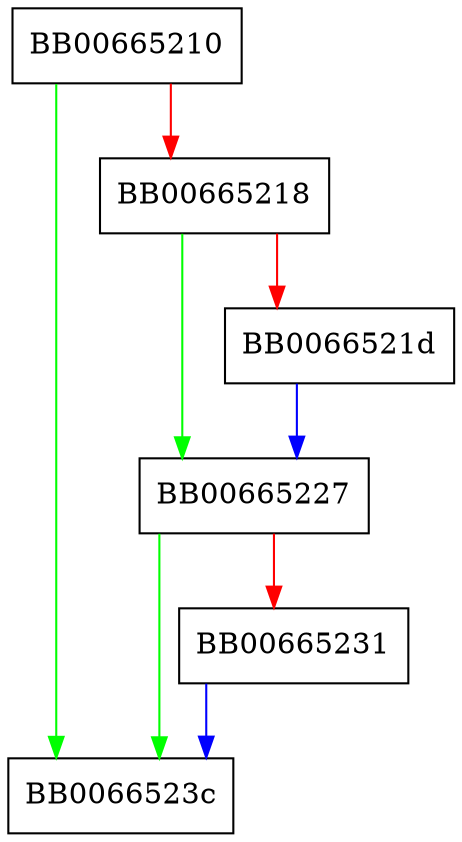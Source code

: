 digraph GENERAL_NAME_get0_otherName {
  node [shape="box"];
  graph [splines=ortho];
  BB00665210 -> BB0066523c [color="green"];
  BB00665210 -> BB00665218 [color="red"];
  BB00665218 -> BB00665227 [color="green"];
  BB00665218 -> BB0066521d [color="red"];
  BB0066521d -> BB00665227 [color="blue"];
  BB00665227 -> BB0066523c [color="green"];
  BB00665227 -> BB00665231 [color="red"];
  BB00665231 -> BB0066523c [color="blue"];
}